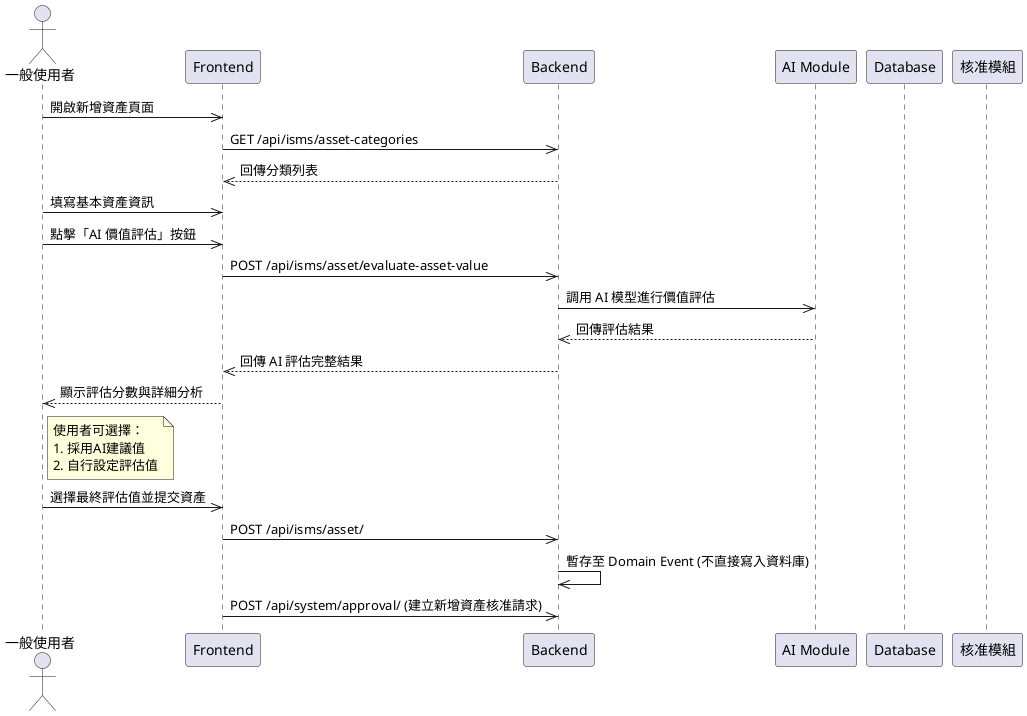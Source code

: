 @startuml
actor User as "一般使用者"
participant Frontend
participant Backend
participant "AI Module" as AI
participant Database
participant Approval as "核准模組"

User->>Frontend: 開啟新增資產頁面
Frontend->>Backend: GET /api/isms/asset-categories
Backend-->>Frontend: 回傳分類列表
User->>Frontend: 填寫基本資產資訊
User->>Frontend: 點擊「AI 價值評估」按鈕
Frontend->>Backend: POST /api/isms/asset/evaluate-asset-value
Backend->>AI: 調用 AI 模型進行價值評估
AI-->>Backend: 回傳評估結果
Backend-->>Frontend: 回傳 AI 評估完整結果
Frontend-->>User: 顯示評估分數與詳細分析
note right of User: 使用者可選擇：\n1. 採用AI建議值\n2. 自行設定評估值
User->>Frontend: 選擇最終評估值並提交資產
Frontend->>Backend: POST /api/isms/asset/
Backend->>Backend: 暫存至 Domain Event (不直接寫入資料庫)
Frontend->>Backend: POST /api/system/approval/ (建立新增資產核准請求)
@enduml
